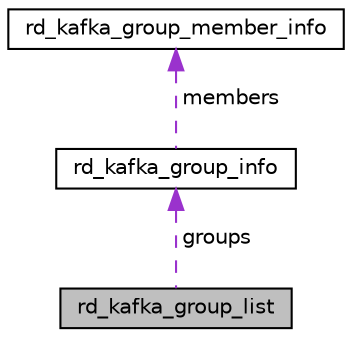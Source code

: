 digraph "rd_kafka_group_list"
{
  edge [fontname="Helvetica",fontsize="10",labelfontname="Helvetica",labelfontsize="10"];
  node [fontname="Helvetica",fontsize="10",shape=record];
  Node1 [label="rd_kafka_group_list",height=0.2,width=0.4,color="black", fillcolor="grey75", style="filled" fontcolor="black"];
  Node2 -> Node1 [dir="back",color="darkorchid3",fontsize="10",style="dashed",label=" groups" ,fontname="Helvetica"];
  Node2 [label="rd_kafka_group_info",height=0.2,width=0.4,color="black", fillcolor="white", style="filled",URL="$structrd__kafka__group__info.html",tooltip="Group information. "];
  Node3 -> Node2 [dir="back",color="darkorchid3",fontsize="10",style="dashed",label=" members" ,fontname="Helvetica"];
  Node3 [label="rd_kafka_group_member_info",height=0.2,width=0.4,color="black", fillcolor="white", style="filled",URL="$structrd__kafka__group__member__info.html",tooltip="Group member information. "];
}
